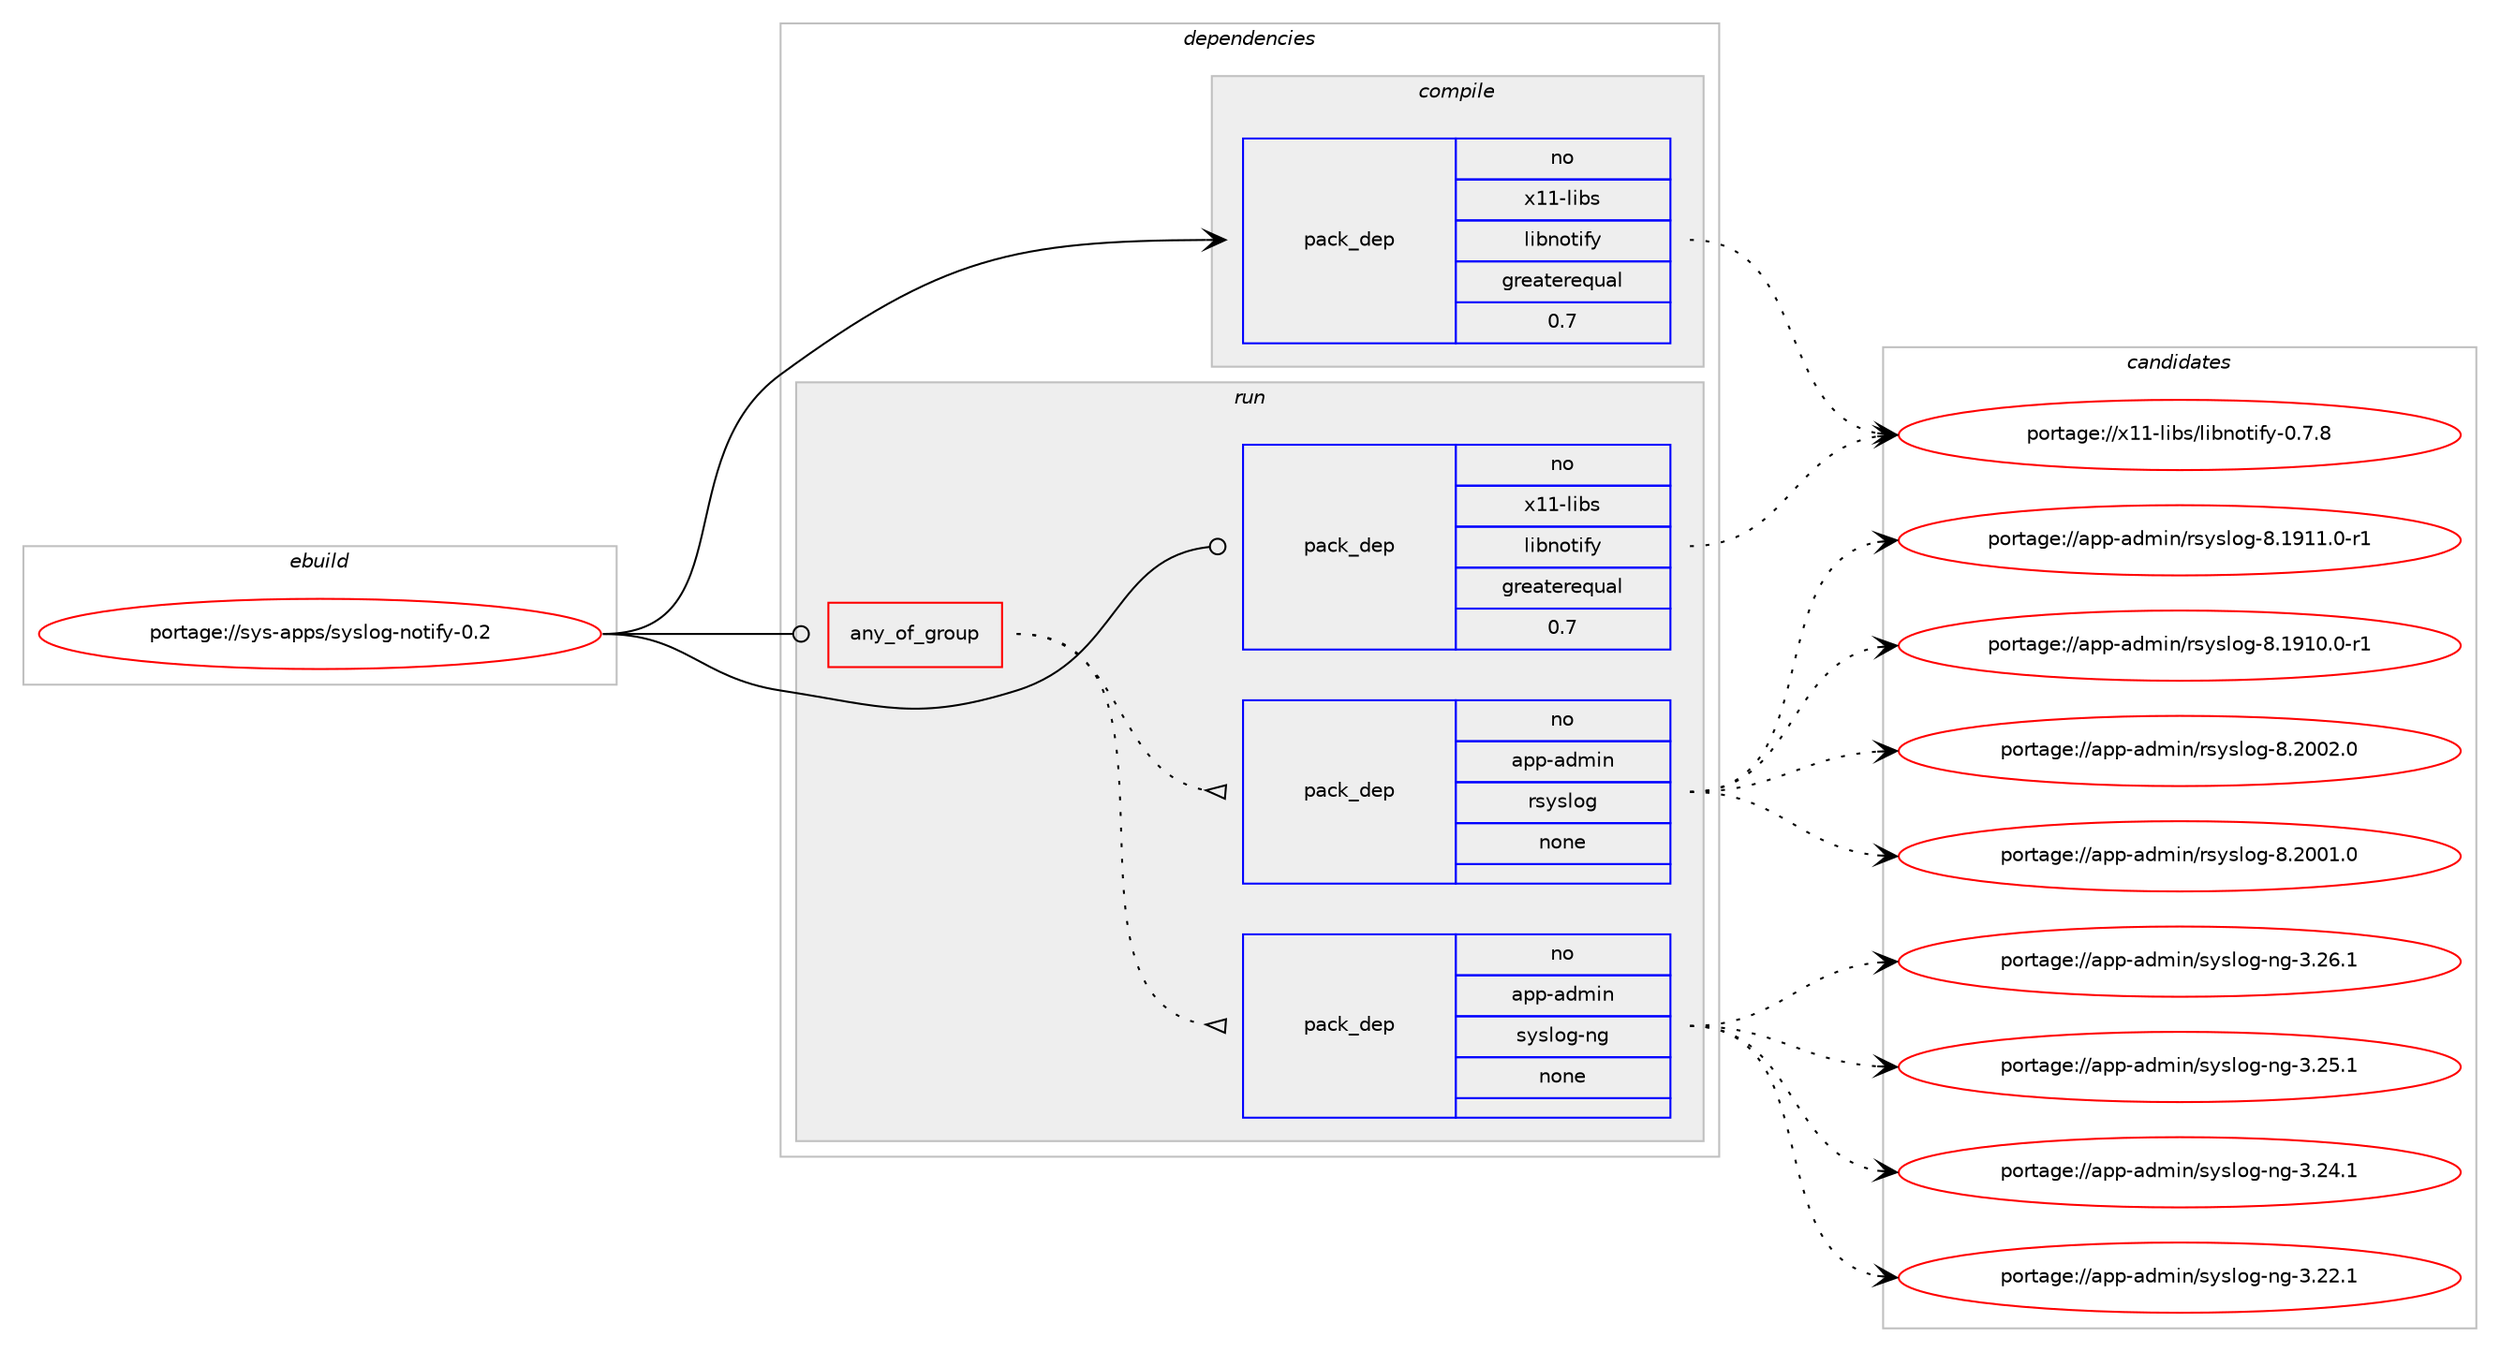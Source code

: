 digraph prolog {

# *************
# Graph options
# *************

newrank=true;
concentrate=true;
compound=true;
graph [rankdir=LR,fontname=Helvetica,fontsize=10,ranksep=1.5];#, ranksep=2.5, nodesep=0.2];
edge  [arrowhead=vee];
node  [fontname=Helvetica,fontsize=10];

# **********
# The ebuild
# **********

subgraph cluster_leftcol {
color=gray;
rank=same;
label=<<i>ebuild</i>>;
id [label="portage://sys-apps/syslog-notify-0.2", color=red, width=4, href="../sys-apps/syslog-notify-0.2.svg"];
}

# ****************
# The dependencies
# ****************

subgraph cluster_midcol {
color=gray;
label=<<i>dependencies</i>>;
subgraph cluster_compile {
fillcolor="#eeeeee";
style=filled;
label=<<i>compile</i>>;
subgraph pack9759 {
dependency12031 [label=<<TABLE BORDER="0" CELLBORDER="1" CELLSPACING="0" CELLPADDING="4" WIDTH="220"><TR><TD ROWSPAN="6" CELLPADDING="30">pack_dep</TD></TR><TR><TD WIDTH="110">no</TD></TR><TR><TD>x11-libs</TD></TR><TR><TD>libnotify</TD></TR><TR><TD>greaterequal</TD></TR><TR><TD>0.7</TD></TR></TABLE>>, shape=none, color=blue];
}
id:e -> dependency12031:w [weight=20,style="solid",arrowhead="vee"];
}
subgraph cluster_compileandrun {
fillcolor="#eeeeee";
style=filled;
label=<<i>compile and run</i>>;
}
subgraph cluster_run {
fillcolor="#eeeeee";
style=filled;
label=<<i>run</i>>;
subgraph any295 {
dependency12032 [label=<<TABLE BORDER="0" CELLBORDER="1" CELLSPACING="0" CELLPADDING="4"><TR><TD CELLPADDING="10">any_of_group</TD></TR></TABLE>>, shape=none, color=red];subgraph pack9760 {
dependency12033 [label=<<TABLE BORDER="0" CELLBORDER="1" CELLSPACING="0" CELLPADDING="4" WIDTH="220"><TR><TD ROWSPAN="6" CELLPADDING="30">pack_dep</TD></TR><TR><TD WIDTH="110">no</TD></TR><TR><TD>app-admin</TD></TR><TR><TD>syslog-ng</TD></TR><TR><TD>none</TD></TR><TR><TD></TD></TR></TABLE>>, shape=none, color=blue];
}
dependency12032:e -> dependency12033:w [weight=20,style="dotted",arrowhead="oinv"];
subgraph pack9761 {
dependency12034 [label=<<TABLE BORDER="0" CELLBORDER="1" CELLSPACING="0" CELLPADDING="4" WIDTH="220"><TR><TD ROWSPAN="6" CELLPADDING="30">pack_dep</TD></TR><TR><TD WIDTH="110">no</TD></TR><TR><TD>app-admin</TD></TR><TR><TD>rsyslog</TD></TR><TR><TD>none</TD></TR><TR><TD></TD></TR></TABLE>>, shape=none, color=blue];
}
dependency12032:e -> dependency12034:w [weight=20,style="dotted",arrowhead="oinv"];
}
id:e -> dependency12032:w [weight=20,style="solid",arrowhead="odot"];
subgraph pack9762 {
dependency12035 [label=<<TABLE BORDER="0" CELLBORDER="1" CELLSPACING="0" CELLPADDING="4" WIDTH="220"><TR><TD ROWSPAN="6" CELLPADDING="30">pack_dep</TD></TR><TR><TD WIDTH="110">no</TD></TR><TR><TD>x11-libs</TD></TR><TR><TD>libnotify</TD></TR><TR><TD>greaterequal</TD></TR><TR><TD>0.7</TD></TR></TABLE>>, shape=none, color=blue];
}
id:e -> dependency12035:w [weight=20,style="solid",arrowhead="odot"];
}
}

# **************
# The candidates
# **************

subgraph cluster_choices {
rank=same;
color=gray;
label=<<i>candidates</i>>;

subgraph choice9759 {
color=black;
nodesep=1;
choice120494945108105981154710810598110111116105102121454846554656 [label="portage://x11-libs/libnotify-0.7.8", color=red, width=4,href="../x11-libs/libnotify-0.7.8.svg"];
dependency12031:e -> choice120494945108105981154710810598110111116105102121454846554656:w [style=dotted,weight="100"];
}
subgraph choice9760 {
color=black;
nodesep=1;
choice971121124597100109105110471151211151081111034511010345514650544649 [label="portage://app-admin/syslog-ng-3.26.1", color=red, width=4,href="../app-admin/syslog-ng-3.26.1.svg"];
choice971121124597100109105110471151211151081111034511010345514650534649 [label="portage://app-admin/syslog-ng-3.25.1", color=red, width=4,href="../app-admin/syslog-ng-3.25.1.svg"];
choice971121124597100109105110471151211151081111034511010345514650524649 [label="portage://app-admin/syslog-ng-3.24.1", color=red, width=4,href="../app-admin/syslog-ng-3.24.1.svg"];
choice971121124597100109105110471151211151081111034511010345514650504649 [label="portage://app-admin/syslog-ng-3.22.1", color=red, width=4,href="../app-admin/syslog-ng-3.22.1.svg"];
dependency12033:e -> choice971121124597100109105110471151211151081111034511010345514650544649:w [style=dotted,weight="100"];
dependency12033:e -> choice971121124597100109105110471151211151081111034511010345514650534649:w [style=dotted,weight="100"];
dependency12033:e -> choice971121124597100109105110471151211151081111034511010345514650524649:w [style=dotted,weight="100"];
dependency12033:e -> choice971121124597100109105110471151211151081111034511010345514650504649:w [style=dotted,weight="100"];
}
subgraph choice9761 {
color=black;
nodesep=1;
choice97112112459710010910511047114115121115108111103455646504848504648 [label="portage://app-admin/rsyslog-8.2002.0", color=red, width=4,href="../app-admin/rsyslog-8.2002.0.svg"];
choice97112112459710010910511047114115121115108111103455646504848494648 [label="portage://app-admin/rsyslog-8.2001.0", color=red, width=4,href="../app-admin/rsyslog-8.2001.0.svg"];
choice971121124597100109105110471141151211151081111034556464957494946484511449 [label="portage://app-admin/rsyslog-8.1911.0-r1", color=red, width=4,href="../app-admin/rsyslog-8.1911.0-r1.svg"];
choice971121124597100109105110471141151211151081111034556464957494846484511449 [label="portage://app-admin/rsyslog-8.1910.0-r1", color=red, width=4,href="../app-admin/rsyslog-8.1910.0-r1.svg"];
dependency12034:e -> choice97112112459710010910511047114115121115108111103455646504848504648:w [style=dotted,weight="100"];
dependency12034:e -> choice97112112459710010910511047114115121115108111103455646504848494648:w [style=dotted,weight="100"];
dependency12034:e -> choice971121124597100109105110471141151211151081111034556464957494946484511449:w [style=dotted,weight="100"];
dependency12034:e -> choice971121124597100109105110471141151211151081111034556464957494846484511449:w [style=dotted,weight="100"];
}
subgraph choice9762 {
color=black;
nodesep=1;
choice120494945108105981154710810598110111116105102121454846554656 [label="portage://x11-libs/libnotify-0.7.8", color=red, width=4,href="../x11-libs/libnotify-0.7.8.svg"];
dependency12035:e -> choice120494945108105981154710810598110111116105102121454846554656:w [style=dotted,weight="100"];
}
}

}
